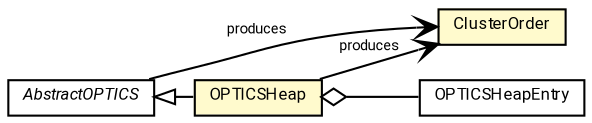 #!/usr/local/bin/dot
#
# Class diagram 
# Generated by UMLGraph version R5_7_2-60-g0e99a6 (http://www.spinellis.gr/umlgraph/)
#

digraph G {
	graph [fontnames="svg"]
	edge [fontname="Roboto",fontsize=7,labelfontname="Roboto",labelfontsize=7,color="black"];
	node [fontname="Roboto",fontcolor="black",fontsize=8,shape=plaintext,margin=0,width=0,height=0];
	nodesep=0.15;
	ranksep=0.25;
	rankdir=LR;
	// de.lmu.ifi.dbs.elki.algorithm.clustering.optics.ClusterOrder
	c7491320 [label=<<table title="de.lmu.ifi.dbs.elki.algorithm.clustering.optics.ClusterOrder" border="0" cellborder="1" cellspacing="0" cellpadding="2" bgcolor="LemonChiffon" href="ClusterOrder.html" target="_parent">
		<tr><td><table border="0" cellspacing="0" cellpadding="1">
		<tr><td align="center" balign="center"> <font face="Roboto">ClusterOrder</font> </td></tr>
		</table></td></tr>
		</table>>, URL="ClusterOrder.html"];
	// de.lmu.ifi.dbs.elki.algorithm.clustering.optics.AbstractOPTICS<O>
	c7491321 [label=<<table title="de.lmu.ifi.dbs.elki.algorithm.clustering.optics.AbstractOPTICS" border="0" cellborder="1" cellspacing="0" cellpadding="2" href="AbstractOPTICS.html" target="_parent">
		<tr><td><table border="0" cellspacing="0" cellpadding="1">
		<tr><td align="center" balign="center"> <font face="Roboto"><i>AbstractOPTICS</i></font> </td></tr>
		</table></td></tr>
		</table>>, URL="AbstractOPTICS.html"];
	// de.lmu.ifi.dbs.elki.algorithm.clustering.optics.OPTICSHeapEntry
	c7491324 [label=<<table title="de.lmu.ifi.dbs.elki.algorithm.clustering.optics.OPTICSHeapEntry" border="0" cellborder="1" cellspacing="0" cellpadding="2" href="OPTICSHeapEntry.html" target="_parent">
		<tr><td><table border="0" cellspacing="0" cellpadding="1">
		<tr><td align="center" balign="center"> <font face="Roboto">OPTICSHeapEntry</font> </td></tr>
		</table></td></tr>
		</table>>, URL="OPTICSHeapEntry.html"];
	// de.lmu.ifi.dbs.elki.algorithm.clustering.optics.OPTICSHeap<O>
	c7491332 [label=<<table title="de.lmu.ifi.dbs.elki.algorithm.clustering.optics.OPTICSHeap" border="0" cellborder="1" cellspacing="0" cellpadding="2" bgcolor="lemonChiffon" href="OPTICSHeap.html" target="_parent">
		<tr><td><table border="0" cellspacing="0" cellpadding="1">
		<tr><td align="center" balign="center"> <font face="Roboto">OPTICSHeap</font> </td></tr>
		</table></td></tr>
		</table>>, URL="OPTICSHeap.html"];
	// de.lmu.ifi.dbs.elki.algorithm.clustering.optics.AbstractOPTICS<O> navassoc de.lmu.ifi.dbs.elki.algorithm.clustering.optics.ClusterOrder
	c7491321 -> c7491320 [arrowhead=open,weight=1,label="produces"];
	// de.lmu.ifi.dbs.elki.algorithm.clustering.optics.OPTICSHeap<O> extends de.lmu.ifi.dbs.elki.algorithm.clustering.optics.AbstractOPTICS<O>
	c7491321 -> c7491332 [arrowtail=empty,dir=back,weight=10];
	// de.lmu.ifi.dbs.elki.algorithm.clustering.optics.OPTICSHeap<O> has de.lmu.ifi.dbs.elki.algorithm.clustering.optics.OPTICSHeapEntry
	c7491332 -> c7491324 [arrowhead=none,arrowtail=ediamond,dir=back,weight=4];
	// de.lmu.ifi.dbs.elki.algorithm.clustering.optics.OPTICSHeap<O> navassoc de.lmu.ifi.dbs.elki.algorithm.clustering.optics.ClusterOrder
	c7491332 -> c7491320 [arrowhead=open,weight=1,label="produces"];
}

